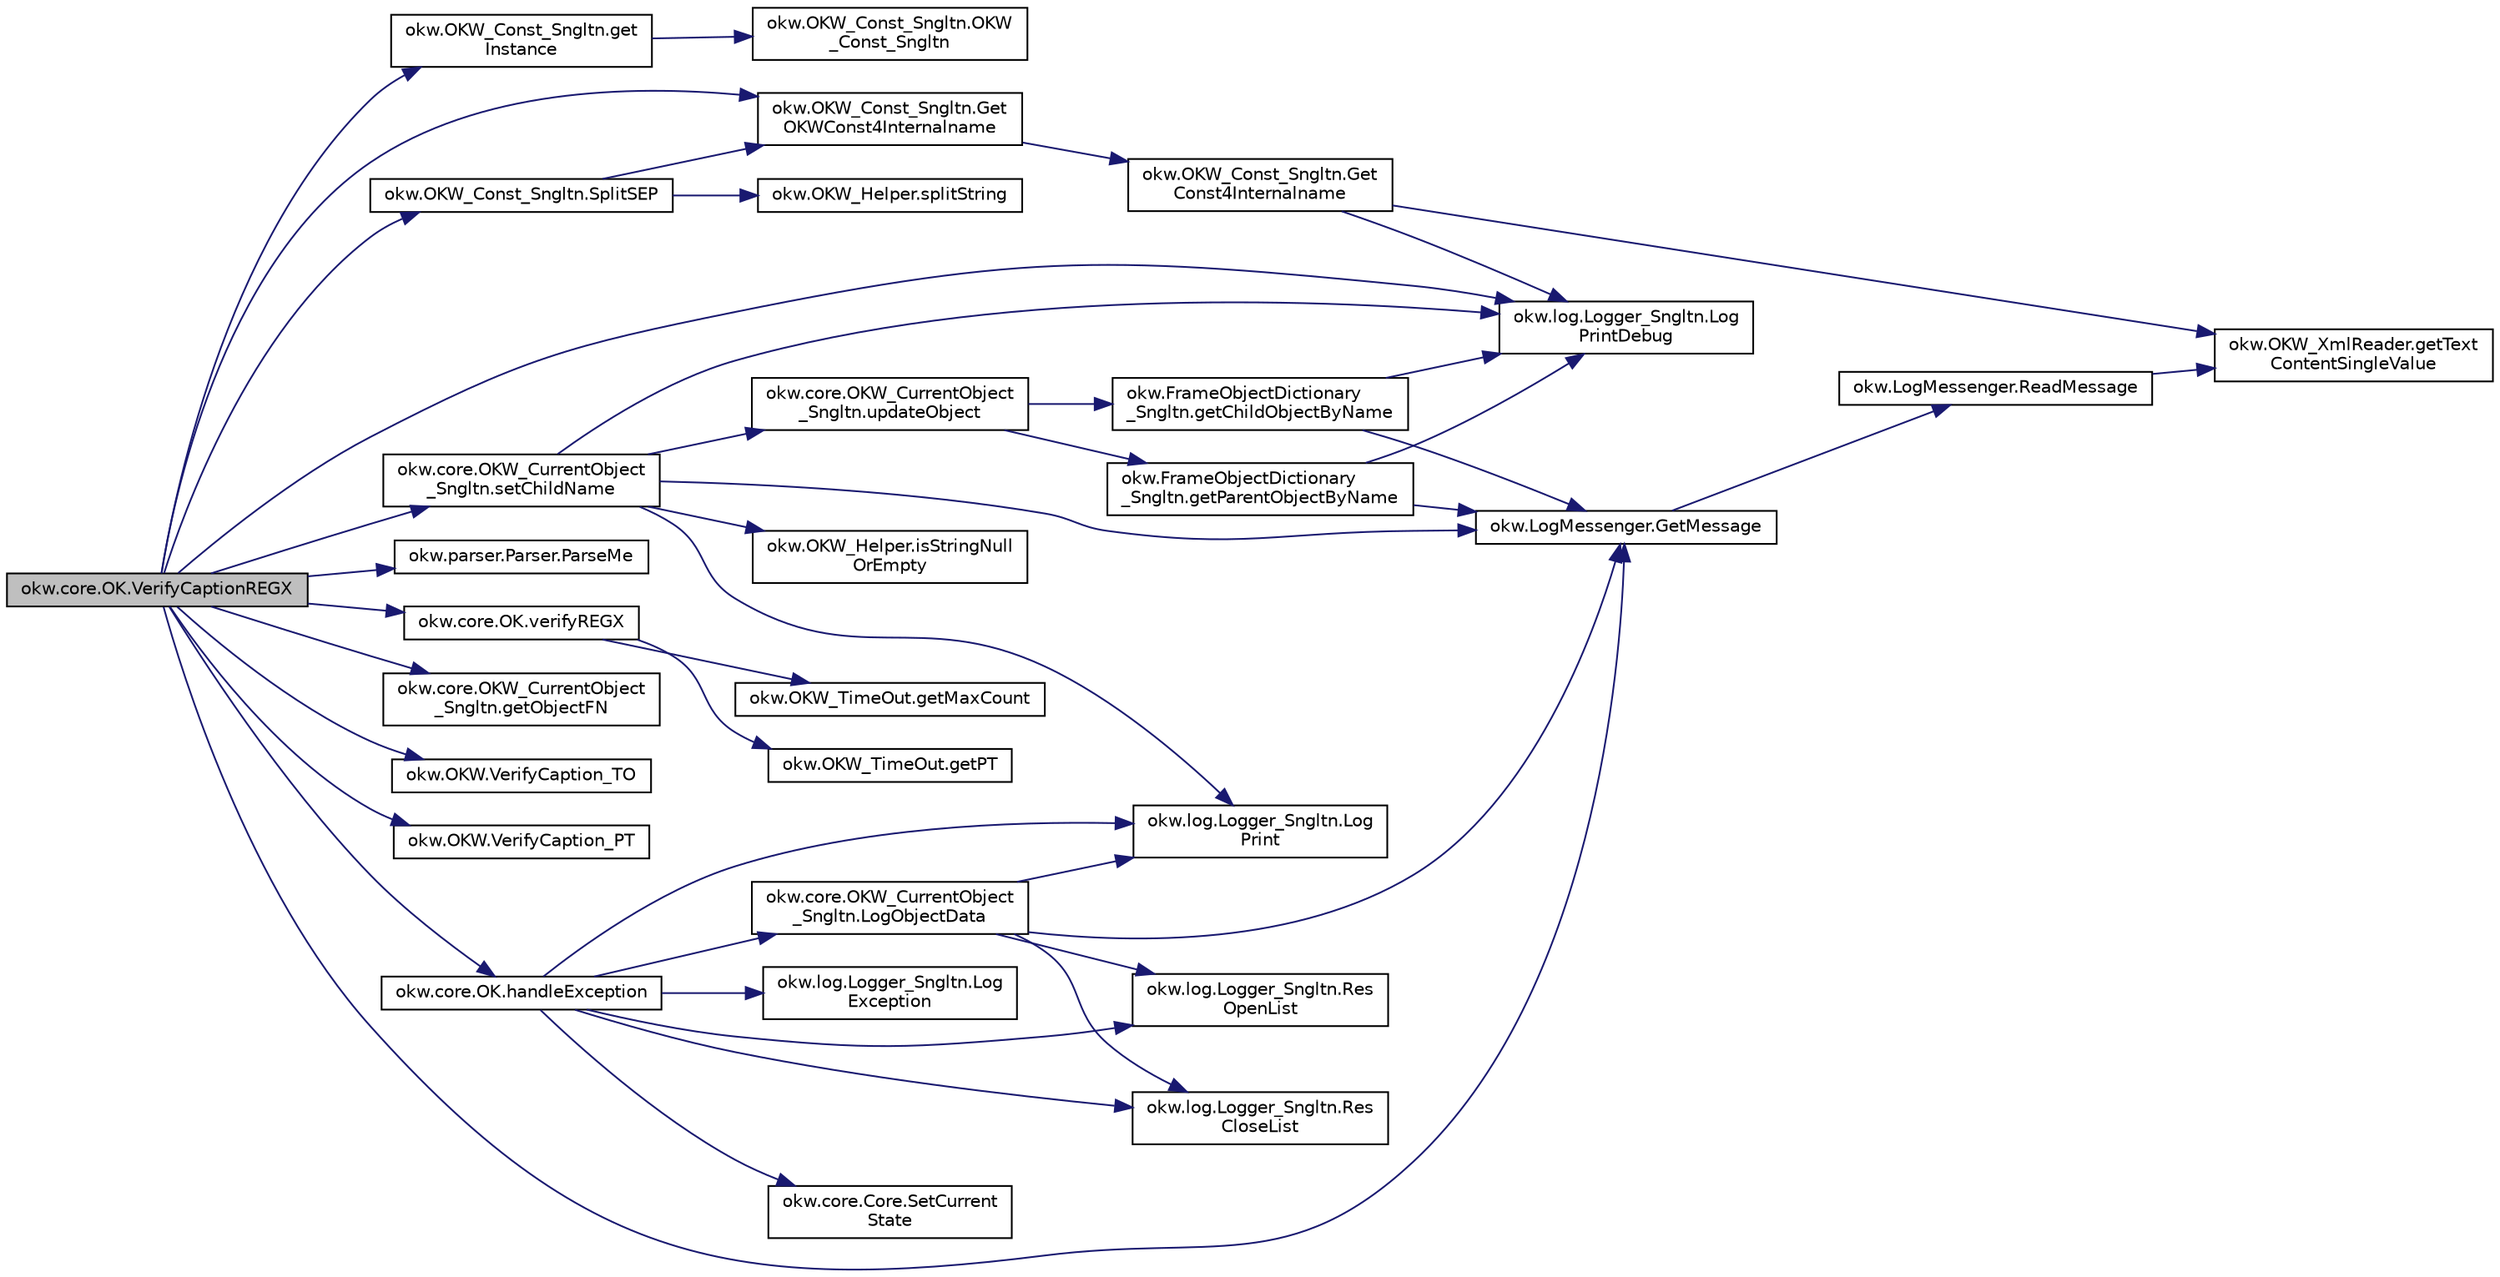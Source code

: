 digraph "okw.core.OK.VerifyCaptionREGX"
{
 // INTERACTIVE_SVG=YES
 // LATEX_PDF_SIZE
  edge [fontname="Helvetica",fontsize="10",labelfontname="Helvetica",labelfontsize="10"];
  node [fontname="Helvetica",fontsize="10",shape=record];
  rankdir="LR";
  Node1059 [label="okw.core.OK.VerifyCaptionREGX",height=0.2,width=0.4,color="black", fillcolor="grey75", style="filled", fontcolor="black",tooltip="Überprüft die Überschrift des Objektes."];
  Node1059 -> Node1060 [color="midnightblue",fontsize="10",style="solid",fontname="Helvetica"];
  Node1060 [label="okw.OKW_Const_Sngltn.get\lInstance",height=0.2,width=0.4,color="black", fillcolor="white", style="filled",URL="$classokw_1_1_o_k_w___const___sngltn.html#afdb8f095b58cbd870dbb8eb353e3b0bf",tooltip="Holt die einzige Instanz dieser Klasse."];
  Node1060 -> Node1061 [color="midnightblue",fontsize="10",style="solid",fontname="Helvetica"];
  Node1061 [label="okw.OKW_Const_Sngltn.OKW\l_Const_Sngltn",height=0.2,width=0.4,color="black", fillcolor="white", style="filled",URL="$classokw_1_1_o_k_w___const___sngltn.html#a8404c43fc549df30d37c369c7d6e89ae",tooltip="Privater Konstruktor ohne Parameter im Entwurfsmuster Singelton initialisiert die Klasse OKW_Const."];
  Node1059 -> Node1062 [color="midnightblue",fontsize="10",style="solid",fontname="Helvetica"];
  Node1062 [label="okw.OKW_Const_Sngltn.Get\lOKWConst4Internalname",height=0.2,width=0.4,color="black", fillcolor="white", style="filled",URL="$classokw_1_1_o_k_w___const___sngltn.html#a02c05c79f7ea6e862a81a64ce23941fd",tooltip="Methode ermittelt für Internalname und der aktuell eingestellten Sprache den Wert für OKWConst."];
  Node1062 -> Node1063 [color="midnightblue",fontsize="10",style="solid",fontname="Helvetica"];
  Node1063 [label="okw.OKW_Const_Sngltn.Get\lConst4Internalname",height=0.2,width=0.4,color="black", fillcolor="white", style="filled",URL="$classokw_1_1_o_k_w___const___sngltn.html#a51cde06bf07e855ba4d69ff36b9a27f7",tooltip="Methode ermittelt für Internalname und der aktuell eingestellten Sprache den Wert für Const."];
  Node1063 -> Node1064 [color="midnightblue",fontsize="10",style="solid",fontname="Helvetica"];
  Node1064 [label="okw.log.Logger_Sngltn.Log\lPrintDebug",height=0.2,width=0.4,color="black", fillcolor="white", style="filled",URL="$classokw_1_1log_1_1_logger___sngltn.html#a313f97c79ba4662d9daaf7f537dd02f4",tooltip="Loggt eine Nachricht."];
  Node1063 -> Node1065 [color="midnightblue",fontsize="10",style="solid",fontname="Helvetica"];
  Node1065 [label="okw.OKW_XmlReader.getText\lContentSingleValue",height=0.2,width=0.4,color="black", fillcolor="white", style="filled",URL="$classokw_1_1_o_k_w___xml_reader.html#ab920b5335a2e1429c14cc5f8e79f39eb",tooltip="Lies den TextContent eines Tag."];
  Node1059 -> Node1064 [color="midnightblue",fontsize="10",style="solid",fontname="Helvetica"];
  Node1059 -> Node1066 [color="midnightblue",fontsize="10",style="solid",fontname="Helvetica"];
  Node1066 [label="okw.LogMessenger.GetMessage",height=0.2,width=0.4,color="black", fillcolor="white", style="filled",URL="$classokw_1_1_log_messenger.html#af225d1f037d47b3b085175c09d78bdd2",tooltip="Holt die Log-Meldung für MethodeNmae/Textkey ohne weitere Parameter."];
  Node1066 -> Node1067 [color="midnightblue",fontsize="10",style="solid",fontname="Helvetica"];
  Node1067 [label="okw.LogMessenger.ReadMessage",height=0.2,width=0.4,color="black", fillcolor="white", style="filled",URL="$classokw_1_1_log_messenger.html#a530cd6ab82ec82a04206a2e976ec06e3",tooltip="Interne Kernfunktion holt die Log-Meldung mit Platzhaltern aus der XML-Datei."];
  Node1067 -> Node1065 [color="midnightblue",fontsize="10",style="solid",fontname="Helvetica"];
  Node1059 -> Node1068 [color="midnightblue",fontsize="10",style="solid",fontname="Helvetica"];
  Node1068 [label="okw.OKW_Const_Sngltn.SplitSEP",height=0.2,width=0.4,color="black", fillcolor="white", style="filled",URL="$classokw_1_1_o_k_w___const___sngltn.html#a3851ae4f27e2ae512749767b86b3fc13",tooltip="Methode trennt einen String und wandelt diesen in einen ListString um."];
  Node1068 -> Node1069 [color="midnightblue",fontsize="10",style="solid",fontname="Helvetica"];
  Node1069 [label="okw.OKW_Helper.splitString",height=0.2,width=0.4,color="black", fillcolor="white", style="filled",URL="$classokw_1_1_o_k_w___helper.html#a268ba5b6db697acd241f3ebea12c4194",tooltip="Splittet einen String am angegebenen Separator auf."];
  Node1068 -> Node1062 [color="midnightblue",fontsize="10",style="solid",fontname="Helvetica"];
  Node1059 -> Node1070 [color="midnightblue",fontsize="10",style="solid",fontname="Helvetica"];
  Node1070 [label="okw.parser.Parser.ParseMe",height=0.2,width=0.4,color="black", fillcolor="white", style="filled",URL="$classokw_1_1parser_1_1_parser.html#a46afb901847316c744413ce473ecada3",tooltip="Parst einen _List&lt string&gt, ersetzt die Parser-Schlüsslewörter durch Werte."];
  Node1059 -> Node1071 [color="midnightblue",fontsize="10",style="solid",fontname="Helvetica"];
  Node1071 [label="okw.core.OKW_CurrentObject\l_Sngltn.setChildName",height=0.2,width=0.4,color="black", fillcolor="white", style="filled",URL="$classokw_1_1core_1_1_o_k_w___current_object___sngltn.html#a461fa1ff29f4bc4a9798707ea7b71849",tooltip="Setzt das Kindobjekt."];
  Node1071 -> Node1064 [color="midnightblue",fontsize="10",style="solid",fontname="Helvetica"];
  Node1071 -> Node1066 [color="midnightblue",fontsize="10",style="solid",fontname="Helvetica"];
  Node1071 -> Node1072 [color="midnightblue",fontsize="10",style="solid",fontname="Helvetica"];
  Node1072 [label="okw.OKW_Helper.isStringNull\lOrEmpty",height=0.2,width=0.4,color="black", fillcolor="white", style="filled",URL="$classokw_1_1_o_k_w___helper.html#a3a7ba0f42b29adf70574830688e72e4a",tooltip="Prüft ob der gegeben String fpsStrin null oder leer (\"\") ist."];
  Node1071 -> Node1073 [color="midnightblue",fontsize="10",style="solid",fontname="Helvetica"];
  Node1073 [label="okw.log.Logger_Sngltn.Log\lPrint",height=0.2,width=0.4,color="black", fillcolor="white", style="filled",URL="$classokw_1_1log_1_1_logger___sngltn.html#a8ebceaddd6cc6963ddb8e08c72ea808c",tooltip="LogPrint Function: Prints the values of expressions to the results file."];
  Node1071 -> Node1074 [color="midnightblue",fontsize="10",style="solid",fontname="Helvetica"];
  Node1074 [label="okw.core.OKW_CurrentObject\l_Sngltn.updateObject",height=0.2,width=0.4,color="black", fillcolor="white", style="filled",URL="$classokw_1_1core_1_1_o_k_w___current_object___sngltn.html#a51204f2563ba8defb737da6653705819",tooltip="Methode aktualisert zwei Werte:"];
  Node1074 -> Node1075 [color="midnightblue",fontsize="10",style="solid",fontname="Helvetica"];
  Node1075 [label="okw.FrameObjectDictionary\l_Sngltn.getParentObjectByName",height=0.2,width=0.4,color="black", fillcolor="white", style="filled",URL="$classokw_1_1_frame_object_dictionary___sngltn.html#aeec07d71cbebe71ec3ec4d27e86d6c5c",tooltip="Die Methode liefert das Frame-Object des gegebenen FN eines Fensterobjektes zurück."];
  Node1075 -> Node1064 [color="midnightblue",fontsize="10",style="solid",fontname="Helvetica"];
  Node1075 -> Node1066 [color="midnightblue",fontsize="10",style="solid",fontname="Helvetica"];
  Node1074 -> Node1076 [color="midnightblue",fontsize="10",style="solid",fontname="Helvetica"];
  Node1076 [label="okw.FrameObjectDictionary\l_Sngltn.getChildObjectByName",height=0.2,width=0.4,color="black", fillcolor="white", style="filled",URL="$classokw_1_1_frame_object_dictionary___sngltn.html#a0a71734828093357dfc88b5fa242e361",tooltip="Die Methode liefert das Objekt des gegebenen Kindobjekttests zurück."];
  Node1076 -> Node1064 [color="midnightblue",fontsize="10",style="solid",fontname="Helvetica"];
  Node1076 -> Node1066 [color="midnightblue",fontsize="10",style="solid",fontname="Helvetica"];
  Node1059 -> Node1077 [color="midnightblue",fontsize="10",style="solid",fontname="Helvetica"];
  Node1077 [label="okw.core.OKW_CurrentObject\l_Sngltn.getObjectFN",height=0.2,width=0.4,color="black", fillcolor="white", style="filled",URL="$classokw_1_1core_1_1_o_k_w___current_object___sngltn.html#a8a957bc040b9487a21adb41a52c56fd4",tooltip="Ermittelt den ObjektNamen des aktuellen Objektes."];
  Node1059 -> Node1078 [color="midnightblue",fontsize="10",style="solid",fontname="Helvetica"];
  Node1078 [label="okw.OKW.VerifyCaption_TO",height=0.2,width=0.4,color="black", fillcolor="white", style="filled",URL="$interfaceokw_1_1_o_k_w.html#a80b7b6bad92fee65679ca17819941e0b",tooltip="TimeOut in Sekunden [s] für das Schlüsselwort VerifyCaption."];
  Node1059 -> Node1079 [color="midnightblue",fontsize="10",style="solid",fontname="Helvetica"];
  Node1079 [label="okw.OKW.VerifyCaption_PT",height=0.2,width=0.4,color="black", fillcolor="white", style="filled",URL="$interfaceokw_1_1_o_k_w.html#a05a951f068a3d3535a8df1fd883781a5",tooltip="Polling Time in [ms] für das Schlüsselwort VerifyCaption."];
  Node1059 -> Node1080 [color="midnightblue",fontsize="10",style="solid",fontname="Helvetica"];
  Node1080 [label="okw.core.OK.verifyREGX",height=0.2,width=0.4,color="black", fillcolor="white", style="filled",URL="$classokw_1_1core_1_1_o_k.html#a9920f558ea5d2ea252daf5199864c28f",tooltip=" "];
  Node1080 -> Node1081 [color="midnightblue",fontsize="10",style="solid",fontname="Helvetica"];
  Node1081 [label="okw.OKW_TimeOut.getMaxCount",height=0.2,width=0.4,color="black", fillcolor="white", style="filled",URL="$classokw_1_1_o_k_w___time_out.html#adf7b9cc33db065c1f284bb5db2227b51",tooltip="Anzahl der berechnetten Zyklen."];
  Node1080 -> Node1082 [color="midnightblue",fontsize="10",style="solid",fontname="Helvetica"];
  Node1082 [label="okw.OKW_TimeOut.getPT",height=0.2,width=0.4,color="black", fillcolor="white", style="filled",URL="$classokw_1_1_o_k_w___time_out.html#ab7142e5e6adc82f308a70177c71ced2c",tooltip="Wartezeit zwischen zwei Pollings in [ms]."];
  Node1059 -> Node1083 [color="midnightblue",fontsize="10",style="solid",fontname="Helvetica"];
  Node1083 [label="okw.core.OK.handleException",height=0.2,width=0.4,color="black", fillcolor="white", style="filled",URL="$classokw_1_1core_1_1_o_k.html#a5a6db6a457bcb71c893f5d4eb615b2b7",tooltip="Zentrale Exception-Behandlung."];
  Node1083 -> Node1073 [color="midnightblue",fontsize="10",style="solid",fontname="Helvetica"];
  Node1083 -> Node1084 [color="midnightblue",fontsize="10",style="solid",fontname="Helvetica"];
  Node1084 [label="okw.log.Logger_Sngltn.Log\lException",height=0.2,width=0.4,color="black", fillcolor="white", style="filled",URL="$classokw_1_1log_1_1_logger___sngltn.html#aa29d396a2b9df1ac57079d777c548181",tooltip="LogException Function: Logs a Script Exception to the results file."];
  Node1083 -> Node1085 [color="midnightblue",fontsize="10",style="solid",fontname="Helvetica"];
  Node1085 [label="okw.log.Logger_Sngltn.Res\lOpenList",height=0.2,width=0.4,color="black", fillcolor="white", style="filled",URL="$classokw_1_1log_1_1_logger___sngltn.html#ab4fc711bb4c754f251372ff3b14ab9c9",tooltip="Creates a new hierarchical level in the results file."];
  Node1083 -> Node1086 [color="midnightblue",fontsize="10",style="solid",fontname="Helvetica"];
  Node1086 [label="okw.log.Logger_Sngltn.Res\lCloseList",height=0.2,width=0.4,color="black", fillcolor="white", style="filled",URL="$classokw_1_1log_1_1_logger___sngltn.html#a9b54104f7e0b4c0a473877b19dfaed56",tooltip="Closes a hierarchical level in the results file that was opened with ResOpenList."];
  Node1083 -> Node1087 [color="midnightblue",fontsize="10",style="solid",fontname="Helvetica"];
  Node1087 [label="okw.core.OKW_CurrentObject\l_Sngltn.LogObjectData",height=0.2,width=0.4,color="black", fillcolor="white", style="filled",URL="$classokw_1_1core_1_1_o_k_w___current_object___sngltn.html#a01b48f2c86a2f91909143ee9063dfd86",tooltip="Methode gibt alle wichtigen Informationen zum aktuellen Objekt aus."];
  Node1087 -> Node1085 [color="midnightblue",fontsize="10",style="solid",fontname="Helvetica"];
  Node1087 -> Node1073 [color="midnightblue",fontsize="10",style="solid",fontname="Helvetica"];
  Node1087 -> Node1066 [color="midnightblue",fontsize="10",style="solid",fontname="Helvetica"];
  Node1087 -> Node1086 [color="midnightblue",fontsize="10",style="solid",fontname="Helvetica"];
  Node1083 -> Node1088 [color="midnightblue",fontsize="10",style="solid",fontname="Helvetica"];
  Node1088 [label="okw.core.Core.SetCurrent\lState",height=0.2,width=0.4,color="black", fillcolor="white", style="filled",URL="$classokw_1_1core_1_1_core.html#aafe6e3d88e810dabf350b37058d4af97",tooltip="Setter zum Setzen des aktuellen Zustandes."];
}
